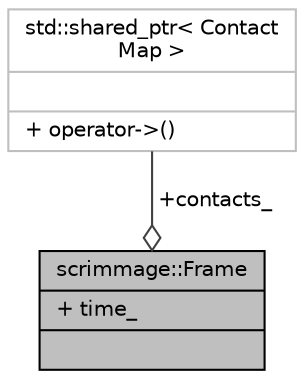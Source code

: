 digraph "scrimmage::Frame"
{
 // LATEX_PDF_SIZE
  edge [fontname="Helvetica",fontsize="10",labelfontname="Helvetica",labelfontsize="10"];
  node [fontname="Helvetica",fontsize="10",shape=record];
  Node1 [label="{scrimmage::Frame\n|+ time_\l|}",height=0.2,width=0.4,color="black", fillcolor="grey75", style="filled", fontcolor="black",tooltip=" "];
  Node2 -> Node1 [color="grey25",fontsize="10",style="solid",label=" +contacts_" ,arrowhead="odiamond",fontname="Helvetica"];
  Node2 [label="{std::shared_ptr\< Contact\lMap \>\n||+ operator-\>()\l}",height=0.2,width=0.4,color="grey75", fillcolor="white", style="filled",tooltip=" "];
}
